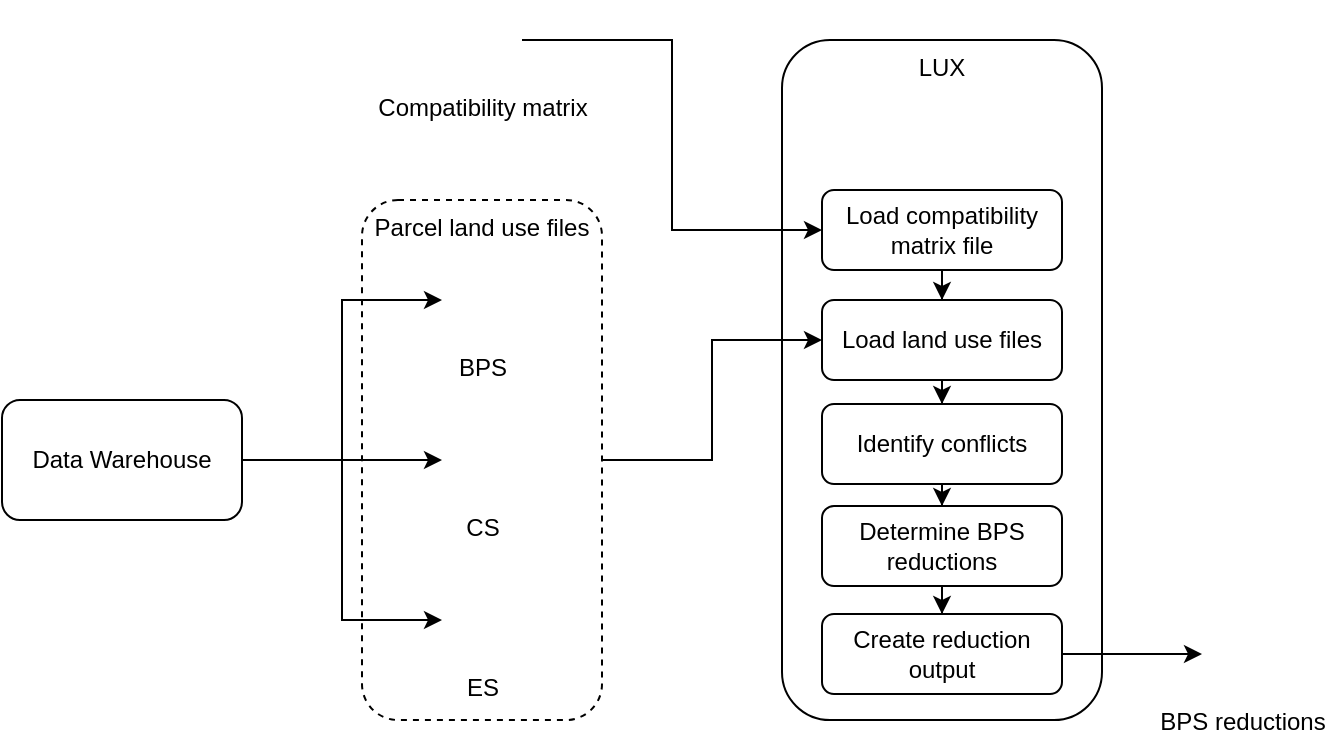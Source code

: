 <mxfile version="14.8.2" type="github">
  <diagram id="jHRqcZblm4bPHYdlKkVl" name="Page-1">
    <mxGraphModel dx="1422" dy="762" grid="1" gridSize="10" guides="1" tooltips="1" connect="1" arrows="1" fold="1" page="1" pageScale="1" pageWidth="827" pageHeight="1169" math="0" shadow="0">
      <root>
        <mxCell id="0" />
        <mxCell id="1" parent="0" />
        <mxCell id="fAAjsDxizD4yE1ICwDAj-9" value="Parcel land use files" style="rounded=1;whiteSpace=wrap;html=1;dashed=1;verticalAlign=top;" vertex="1" parent="1">
          <mxGeometry x="190" y="120" width="120" height="260" as="geometry" />
        </mxCell>
        <mxCell id="fAAjsDxizD4yE1ICwDAj-5" value="BPS" style="shape=image;html=1;verticalAlign=top;verticalLabelPosition=bottom;labelBackgroundColor=#ffffff;imageAspect=0;aspect=fixed;image=https://cdn1.iconfinder.com/data/icons/feather-2/24/file-text-128.png" vertex="1" parent="1">
          <mxGeometry x="230" y="150" width="40" height="40" as="geometry" />
        </mxCell>
        <mxCell id="fAAjsDxizD4yE1ICwDAj-6" value="CS" style="shape=image;html=1;verticalAlign=top;verticalLabelPosition=bottom;labelBackgroundColor=#ffffff;imageAspect=0;aspect=fixed;image=https://cdn1.iconfinder.com/data/icons/feather-2/24/file-text-128.png" vertex="1" parent="1">
          <mxGeometry x="230" y="230" width="40" height="40" as="geometry" />
        </mxCell>
        <mxCell id="fAAjsDxizD4yE1ICwDAj-7" value="ES" style="shape=image;html=1;verticalAlign=top;verticalLabelPosition=bottom;labelBackgroundColor=#ffffff;imageAspect=0;aspect=fixed;image=https://cdn1.iconfinder.com/data/icons/feather-2/24/file-text-128.png" vertex="1" parent="1">
          <mxGeometry x="230" y="310" width="40" height="40" as="geometry" />
        </mxCell>
        <mxCell id="fAAjsDxizD4yE1ICwDAj-12" style="edgeStyle=orthogonalEdgeStyle;rounded=0;orthogonalLoop=1;jettySize=auto;html=1;exitX=1;exitY=0.5;exitDx=0;exitDy=0;" edge="1" parent="1" source="fAAjsDxizD4yE1ICwDAj-10" target="fAAjsDxizD4yE1ICwDAj-5">
          <mxGeometry relative="1" as="geometry">
            <Array as="points">
              <mxPoint x="180" y="250" />
              <mxPoint x="180" y="170" />
            </Array>
          </mxGeometry>
        </mxCell>
        <mxCell id="fAAjsDxizD4yE1ICwDAj-13" style="edgeStyle=orthogonalEdgeStyle;rounded=0;orthogonalLoop=1;jettySize=auto;html=1;" edge="1" parent="1" source="fAAjsDxizD4yE1ICwDAj-10" target="fAAjsDxizD4yE1ICwDAj-6">
          <mxGeometry relative="1" as="geometry" />
        </mxCell>
        <mxCell id="fAAjsDxizD4yE1ICwDAj-15" style="edgeStyle=orthogonalEdgeStyle;rounded=0;orthogonalLoop=1;jettySize=auto;html=1;entryX=0;entryY=0.5;entryDx=0;entryDy=0;" edge="1" parent="1" source="fAAjsDxizD4yE1ICwDAj-10" target="fAAjsDxizD4yE1ICwDAj-7">
          <mxGeometry relative="1" as="geometry" />
        </mxCell>
        <mxCell id="fAAjsDxizD4yE1ICwDAj-10" value="Data Warehouse" style="rounded=1;whiteSpace=wrap;html=1;verticalAlign=middle;" vertex="1" parent="1">
          <mxGeometry x="10" y="220" width="120" height="60" as="geometry" />
        </mxCell>
        <mxCell id="fAAjsDxizD4yE1ICwDAj-17" value="Compatibility matrix" style="shape=image;html=1;verticalAlign=top;verticalLabelPosition=bottom;labelBackgroundColor=#ffffff;imageAspect=0;aspect=fixed;image=https://cdn1.iconfinder.com/data/icons/feather-2/24/file-text-128.png" vertex="1" parent="1">
          <mxGeometry x="230" y="20" width="40" height="40" as="geometry" />
        </mxCell>
        <mxCell id="fAAjsDxizD4yE1ICwDAj-18" value="LUX" style="rounded=1;whiteSpace=wrap;html=1;verticalAlign=top;" vertex="1" parent="1">
          <mxGeometry x="400" y="40" width="160" height="340" as="geometry" />
        </mxCell>
        <mxCell id="fAAjsDxizD4yE1ICwDAj-19" value="" style="shape=image;verticalLabelPosition=bottom;labelBackgroundColor=#ffffff;verticalAlign=top;aspect=fixed;imageAspect=0;image=https://upload.wikimedia.org/wikipedia/commons/thumb/e/ee/.NET_Core_Logo.svg/2048px-.NET_Core_Logo.svg.png;" vertex="1" parent="1">
          <mxGeometry x="465" y="69" width="30" height="30" as="geometry" />
        </mxCell>
        <mxCell id="fAAjsDxizD4yE1ICwDAj-22" value="" style="edgeStyle=orthogonalEdgeStyle;rounded=0;orthogonalLoop=1;jettySize=auto;html=1;" edge="1" parent="1" source="fAAjsDxizD4yE1ICwDAj-20" target="fAAjsDxizD4yE1ICwDAj-21">
          <mxGeometry relative="1" as="geometry" />
        </mxCell>
        <mxCell id="fAAjsDxizD4yE1ICwDAj-20" value="Load compatibility matrix file" style="rounded=1;whiteSpace=wrap;html=1;verticalAlign=middle;" vertex="1" parent="1">
          <mxGeometry x="420" y="115" width="120" height="40" as="geometry" />
        </mxCell>
        <mxCell id="fAAjsDxizD4yE1ICwDAj-24" value="" style="edgeStyle=orthogonalEdgeStyle;rounded=0;orthogonalLoop=1;jettySize=auto;html=1;" edge="1" parent="1" source="fAAjsDxizD4yE1ICwDAj-21" target="fAAjsDxizD4yE1ICwDAj-23">
          <mxGeometry relative="1" as="geometry" />
        </mxCell>
        <mxCell id="fAAjsDxizD4yE1ICwDAj-21" value="Load land use files" style="rounded=1;whiteSpace=wrap;html=1;verticalAlign=middle;" vertex="1" parent="1">
          <mxGeometry x="420" y="170" width="120" height="40" as="geometry" />
        </mxCell>
        <mxCell id="fAAjsDxizD4yE1ICwDAj-26" value="" style="edgeStyle=orthogonalEdgeStyle;rounded=0;orthogonalLoop=1;jettySize=auto;html=1;" edge="1" parent="1" source="fAAjsDxizD4yE1ICwDAj-23" target="fAAjsDxizD4yE1ICwDAj-25">
          <mxGeometry relative="1" as="geometry" />
        </mxCell>
        <mxCell id="fAAjsDxizD4yE1ICwDAj-23" value="Identify conflicts" style="rounded=1;whiteSpace=wrap;html=1;verticalAlign=middle;" vertex="1" parent="1">
          <mxGeometry x="420" y="222" width="120" height="40" as="geometry" />
        </mxCell>
        <mxCell id="fAAjsDxizD4yE1ICwDAj-28" value="" style="edgeStyle=orthogonalEdgeStyle;rounded=0;orthogonalLoop=1;jettySize=auto;html=1;" edge="1" parent="1" source="fAAjsDxizD4yE1ICwDAj-25" target="fAAjsDxizD4yE1ICwDAj-27">
          <mxGeometry relative="1" as="geometry" />
        </mxCell>
        <mxCell id="fAAjsDxizD4yE1ICwDAj-25" value="Determine BPS reductions" style="rounded=1;whiteSpace=wrap;html=1;verticalAlign=middle;" vertex="1" parent="1">
          <mxGeometry x="420" y="273" width="120" height="40" as="geometry" />
        </mxCell>
        <mxCell id="fAAjsDxizD4yE1ICwDAj-32" style="edgeStyle=orthogonalEdgeStyle;rounded=0;orthogonalLoop=1;jettySize=auto;html=1;entryX=0;entryY=0.5;entryDx=0;entryDy=0;" edge="1" parent="1" source="fAAjsDxizD4yE1ICwDAj-27" target="fAAjsDxizD4yE1ICwDAj-31">
          <mxGeometry relative="1" as="geometry" />
        </mxCell>
        <mxCell id="fAAjsDxizD4yE1ICwDAj-27" value="Create reduction output" style="rounded=1;whiteSpace=wrap;html=1;verticalAlign=middle;" vertex="1" parent="1">
          <mxGeometry x="420" y="327" width="120" height="40" as="geometry" />
        </mxCell>
        <mxCell id="fAAjsDxizD4yE1ICwDAj-29" style="edgeStyle=orthogonalEdgeStyle;rounded=0;orthogonalLoop=1;jettySize=auto;html=1;entryX=0;entryY=0.5;entryDx=0;entryDy=0;" edge="1" parent="1" source="fAAjsDxizD4yE1ICwDAj-17" target="fAAjsDxizD4yE1ICwDAj-20">
          <mxGeometry relative="1" as="geometry" />
        </mxCell>
        <mxCell id="fAAjsDxizD4yE1ICwDAj-30" style="edgeStyle=orthogonalEdgeStyle;rounded=0;orthogonalLoop=1;jettySize=auto;html=1;" edge="1" parent="1" source="fAAjsDxizD4yE1ICwDAj-9" target="fAAjsDxizD4yE1ICwDAj-21">
          <mxGeometry relative="1" as="geometry" />
        </mxCell>
        <mxCell id="fAAjsDxizD4yE1ICwDAj-31" value="BPS reductions" style="shape=image;html=1;verticalAlign=top;verticalLabelPosition=bottom;labelBackgroundColor=#ffffff;imageAspect=0;aspect=fixed;image=https://cdn1.iconfinder.com/data/icons/feather-2/24/file-text-128.png" vertex="1" parent="1">
          <mxGeometry x="610" y="327" width="40" height="40" as="geometry" />
        </mxCell>
      </root>
    </mxGraphModel>
  </diagram>
</mxfile>
